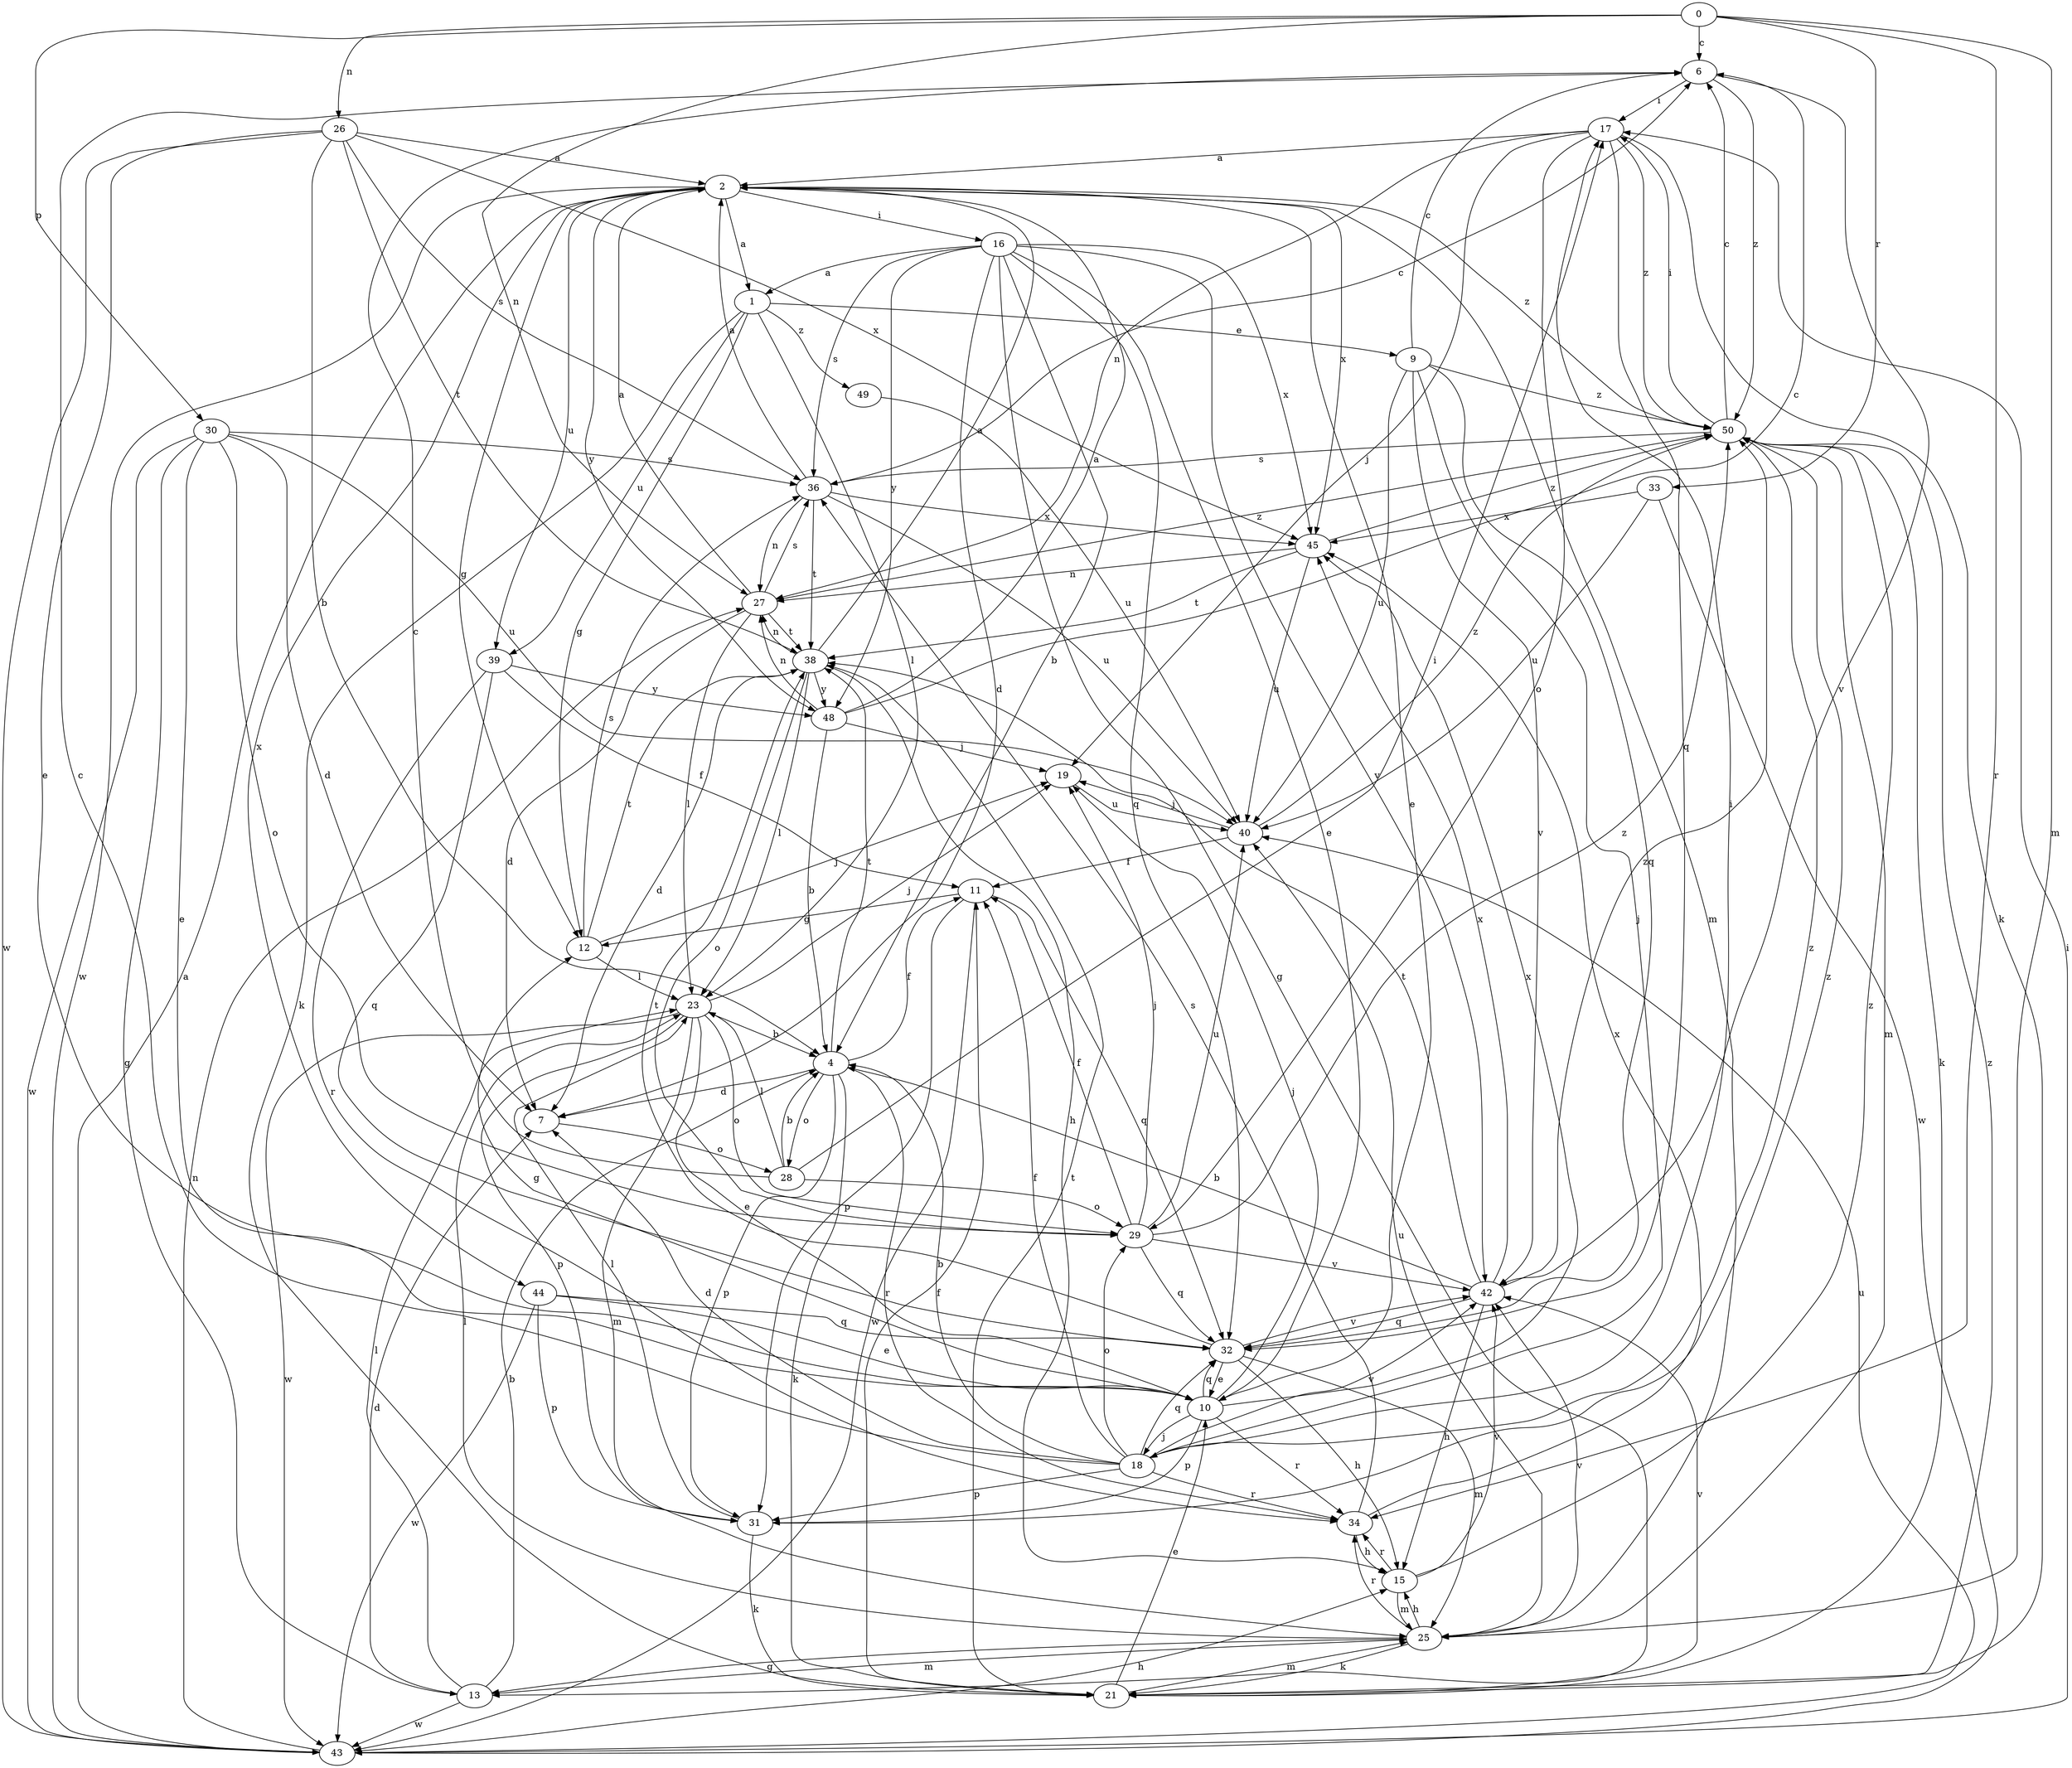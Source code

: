 strict digraph  {
0;
1;
2;
4;
6;
7;
9;
10;
11;
12;
13;
15;
16;
17;
18;
19;
21;
23;
25;
26;
27;
28;
29;
30;
31;
32;
33;
34;
36;
38;
39;
40;
42;
43;
44;
45;
48;
49;
50;
0 -> 6  [label=c];
0 -> 25  [label=m];
0 -> 26  [label=n];
0 -> 27  [label=n];
0 -> 30  [label=p];
0 -> 33  [label=r];
0 -> 34  [label=r];
1 -> 9  [label=e];
1 -> 12  [label=g];
1 -> 21  [label=k];
1 -> 23  [label=l];
1 -> 39  [label=u];
1 -> 49  [label=z];
2 -> 1  [label=a];
2 -> 10  [label=e];
2 -> 12  [label=g];
2 -> 16  [label=i];
2 -> 25  [label=m];
2 -> 39  [label=u];
2 -> 43  [label=w];
2 -> 44  [label=x];
2 -> 45  [label=x];
2 -> 48  [label=y];
2 -> 50  [label=z];
4 -> 7  [label=d];
4 -> 11  [label=f];
4 -> 21  [label=k];
4 -> 28  [label=o];
4 -> 31  [label=p];
4 -> 34  [label=r];
4 -> 38  [label=t];
6 -> 17  [label=i];
6 -> 42  [label=v];
6 -> 50  [label=z];
7 -> 28  [label=o];
9 -> 6  [label=c];
9 -> 18  [label=j];
9 -> 32  [label=q];
9 -> 40  [label=u];
9 -> 42  [label=v];
9 -> 50  [label=z];
10 -> 12  [label=g];
10 -> 18  [label=j];
10 -> 19  [label=j];
10 -> 31  [label=p];
10 -> 32  [label=q];
10 -> 34  [label=r];
10 -> 45  [label=x];
11 -> 12  [label=g];
11 -> 31  [label=p];
11 -> 32  [label=q];
11 -> 43  [label=w];
12 -> 19  [label=j];
12 -> 23  [label=l];
12 -> 36  [label=s];
12 -> 38  [label=t];
13 -> 4  [label=b];
13 -> 7  [label=d];
13 -> 23  [label=l];
13 -> 25  [label=m];
13 -> 43  [label=w];
15 -> 25  [label=m];
15 -> 34  [label=r];
15 -> 42  [label=v];
15 -> 50  [label=z];
16 -> 1  [label=a];
16 -> 4  [label=b];
16 -> 7  [label=d];
16 -> 10  [label=e];
16 -> 13  [label=g];
16 -> 32  [label=q];
16 -> 36  [label=s];
16 -> 42  [label=v];
16 -> 45  [label=x];
16 -> 48  [label=y];
17 -> 2  [label=a];
17 -> 19  [label=j];
17 -> 21  [label=k];
17 -> 27  [label=n];
17 -> 29  [label=o];
17 -> 32  [label=q];
17 -> 50  [label=z];
18 -> 4  [label=b];
18 -> 6  [label=c];
18 -> 7  [label=d];
18 -> 11  [label=f];
18 -> 17  [label=i];
18 -> 29  [label=o];
18 -> 31  [label=p];
18 -> 32  [label=q];
18 -> 34  [label=r];
18 -> 42  [label=v];
18 -> 50  [label=z];
19 -> 40  [label=u];
21 -> 10  [label=e];
21 -> 11  [label=f];
21 -> 25  [label=m];
21 -> 38  [label=t];
21 -> 42  [label=v];
21 -> 50  [label=z];
23 -> 4  [label=b];
23 -> 10  [label=e];
23 -> 19  [label=j];
23 -> 25  [label=m];
23 -> 29  [label=o];
23 -> 31  [label=p];
23 -> 43  [label=w];
25 -> 13  [label=g];
25 -> 15  [label=h];
25 -> 21  [label=k];
25 -> 23  [label=l];
25 -> 34  [label=r];
25 -> 40  [label=u];
25 -> 42  [label=v];
26 -> 2  [label=a];
26 -> 4  [label=b];
26 -> 10  [label=e];
26 -> 36  [label=s];
26 -> 38  [label=t];
26 -> 43  [label=w];
26 -> 45  [label=x];
27 -> 2  [label=a];
27 -> 7  [label=d];
27 -> 23  [label=l];
27 -> 36  [label=s];
27 -> 38  [label=t];
27 -> 50  [label=z];
28 -> 4  [label=b];
28 -> 6  [label=c];
28 -> 17  [label=i];
28 -> 23  [label=l];
28 -> 29  [label=o];
29 -> 11  [label=f];
29 -> 19  [label=j];
29 -> 32  [label=q];
29 -> 40  [label=u];
29 -> 42  [label=v];
29 -> 50  [label=z];
30 -> 7  [label=d];
30 -> 10  [label=e];
30 -> 13  [label=g];
30 -> 29  [label=o];
30 -> 36  [label=s];
30 -> 40  [label=u];
30 -> 43  [label=w];
31 -> 21  [label=k];
31 -> 23  [label=l];
31 -> 50  [label=z];
32 -> 10  [label=e];
32 -> 15  [label=h];
32 -> 25  [label=m];
32 -> 38  [label=t];
32 -> 42  [label=v];
33 -> 40  [label=u];
33 -> 43  [label=w];
33 -> 45  [label=x];
34 -> 15  [label=h];
34 -> 36  [label=s];
34 -> 45  [label=x];
36 -> 2  [label=a];
36 -> 6  [label=c];
36 -> 27  [label=n];
36 -> 38  [label=t];
36 -> 40  [label=u];
36 -> 45  [label=x];
38 -> 2  [label=a];
38 -> 7  [label=d];
38 -> 15  [label=h];
38 -> 23  [label=l];
38 -> 27  [label=n];
38 -> 29  [label=o];
38 -> 48  [label=y];
39 -> 11  [label=f];
39 -> 32  [label=q];
39 -> 34  [label=r];
39 -> 48  [label=y];
40 -> 11  [label=f];
40 -> 19  [label=j];
40 -> 50  [label=z];
42 -> 4  [label=b];
42 -> 15  [label=h];
42 -> 32  [label=q];
42 -> 38  [label=t];
42 -> 45  [label=x];
42 -> 50  [label=z];
43 -> 2  [label=a];
43 -> 15  [label=h];
43 -> 17  [label=i];
43 -> 27  [label=n];
43 -> 40  [label=u];
44 -> 10  [label=e];
44 -> 31  [label=p];
44 -> 32  [label=q];
44 -> 43  [label=w];
45 -> 27  [label=n];
45 -> 38  [label=t];
45 -> 40  [label=u];
45 -> 50  [label=z];
48 -> 2  [label=a];
48 -> 4  [label=b];
48 -> 6  [label=c];
48 -> 19  [label=j];
48 -> 27  [label=n];
49 -> 40  [label=u];
50 -> 6  [label=c];
50 -> 17  [label=i];
50 -> 21  [label=k];
50 -> 25  [label=m];
50 -> 36  [label=s];
}
